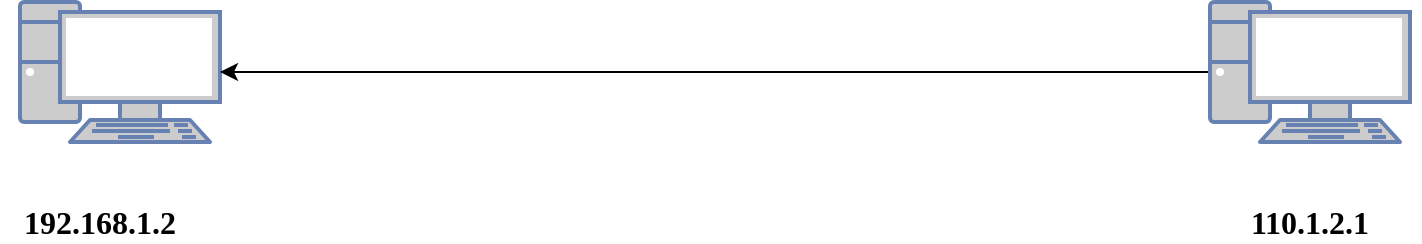<mxfile version="14.6.13" type="github">
  <diagram id="eeucXoAPeSbYZHnrNBV5" name="第 1 页">
    <mxGraphModel dx="1426" dy="726" grid="1" gridSize="10" guides="1" tooltips="1" connect="1" arrows="1" fold="1" page="1" pageScale="1" pageWidth="827" pageHeight="1169" math="0" shadow="0">
      <root>
        <mxCell id="0" />
        <mxCell id="1" parent="0" />
        <mxCell id="UUHo65cyQnK904xXfJYs-1" value="" style="fontColor=#0066CC;verticalAlign=top;verticalLabelPosition=bottom;labelPosition=center;align=center;html=1;outlineConnect=0;fillColor=#CCCCCC;strokeColor=#6881B3;gradientColor=none;gradientDirection=north;strokeWidth=2;shape=mxgraph.networks.pc;" vertex="1" parent="1">
          <mxGeometry x="90" y="390" width="100" height="70" as="geometry" />
        </mxCell>
        <mxCell id="UUHo65cyQnK904xXfJYs-8" style="edgeStyle=orthogonalEdgeStyle;rounded=0;orthogonalLoop=1;jettySize=auto;html=1;fontFamily=Comic Sans MS;fontSize=16;" edge="1" parent="1" source="UUHo65cyQnK904xXfJYs-2" target="UUHo65cyQnK904xXfJYs-1">
          <mxGeometry relative="1" as="geometry" />
        </mxCell>
        <mxCell id="UUHo65cyQnK904xXfJYs-2" value="" style="fontColor=#0066CC;verticalAlign=top;verticalLabelPosition=bottom;labelPosition=center;align=center;html=1;outlineConnect=0;fillColor=#CCCCCC;strokeColor=#6881B3;gradientColor=none;gradientDirection=north;strokeWidth=2;shape=mxgraph.networks.pc;" vertex="1" parent="1">
          <mxGeometry x="685" y="390" width="100" height="70" as="geometry" />
        </mxCell>
        <mxCell id="UUHo65cyQnK904xXfJYs-5" value="192.168.1.2" style="text;html=1;strokeColor=none;fillColor=none;align=center;verticalAlign=middle;whiteSpace=wrap;rounded=0;fontSize=16;fontStyle=1;fontFamily=Comic Sans MS;" vertex="1" parent="1">
          <mxGeometry x="80" y="490" width="100" height="20" as="geometry" />
        </mxCell>
        <mxCell id="UUHo65cyQnK904xXfJYs-6" value="&lt;font face=&quot;Comic Sans MS&quot; style=&quot;font-size: 16px&quot;&gt;&lt;b&gt;110.1.2.1&lt;/b&gt;&lt;/font&gt;" style="text;html=1;strokeColor=none;fillColor=none;align=center;verticalAlign=middle;whiteSpace=wrap;rounded=0;" vertex="1" parent="1">
          <mxGeometry x="680" y="490" width="110" height="20" as="geometry" />
        </mxCell>
      </root>
    </mxGraphModel>
  </diagram>
</mxfile>
